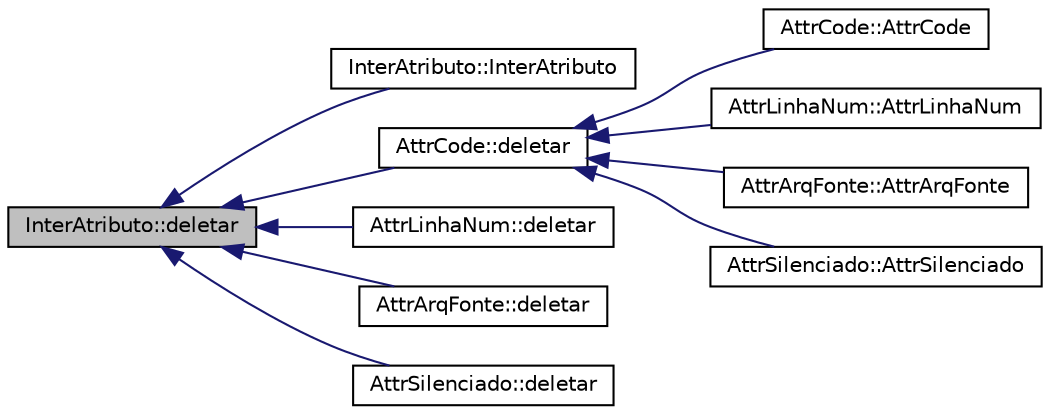digraph "InterAtributo::deletar"
{
  edge [fontname="Helvetica",fontsize="10",labelfontname="Helvetica",labelfontsize="10"];
  node [fontname="Helvetica",fontsize="10",shape=record];
  rankdir="LR";
  Node24 [label="InterAtributo::deletar",height=0.2,width=0.4,color="black", fillcolor="grey75", style="filled", fontcolor="black"];
  Node24 -> Node25 [dir="back",color="midnightblue",fontsize="10",style="solid",fontname="Helvetica"];
  Node25 [label="InterAtributo::InterAtributo",height=0.2,width=0.4,color="black", fillcolor="white", style="filled",URL="$class_inter_atributo.html#a21110f7f3d911a37f8edf70a14686dfb"];
  Node24 -> Node26 [dir="back",color="midnightblue",fontsize="10",style="solid",fontname="Helvetica"];
  Node26 [label="AttrCode::deletar",height=0.2,width=0.4,color="black", fillcolor="white", style="filled",URL="$class_attr_code.html#a1768bfe574fe427204ce1420fe1a03c2",tooltip="Destrutor do atributo <> e suas dependências. "];
  Node26 -> Node27 [dir="back",color="midnightblue",fontsize="10",style="solid",fontname="Helvetica"];
  Node27 [label="AttrCode::AttrCode",height=0.2,width=0.4,color="black", fillcolor="white", style="filled",URL="$class_attr_code.html#ad658eab041715a91e607daaa615589bf"];
  Node26 -> Node28 [dir="back",color="midnightblue",fontsize="10",style="solid",fontname="Helvetica"];
  Node28 [label="AttrLinhaNum::AttrLinhaNum",height=0.2,width=0.4,color="black", fillcolor="white", style="filled",URL="$class_attr_linha_num.html#a017d3976a937f3a061a6845516ee37ef"];
  Node26 -> Node29 [dir="back",color="midnightblue",fontsize="10",style="solid",fontname="Helvetica"];
  Node29 [label="AttrArqFonte::AttrArqFonte",height=0.2,width=0.4,color="black", fillcolor="white", style="filled",URL="$class_attr_arq_fonte.html#a1216638bfad2d0bfbcdb8cdee520fd0b"];
  Node26 -> Node30 [dir="back",color="midnightblue",fontsize="10",style="solid",fontname="Helvetica"];
  Node30 [label="AttrSilenciado::AttrSilenciado",height=0.2,width=0.4,color="black", fillcolor="white", style="filled",URL="$class_attr_silenciado.html#a9e180e7a6e4effb0e792e599a989cb35"];
  Node24 -> Node31 [dir="back",color="midnightblue",fontsize="10",style="solid",fontname="Helvetica"];
  Node31 [label="AttrLinhaNum::deletar",height=0.2,width=0.4,color="black", fillcolor="white", style="filled",URL="$class_attr_linha_num.html#a850f07205c51d7d77bfeb77ad1966045",tooltip="Destrutor do atributo <<LineNumberTable>> e suas dependências. "];
  Node24 -> Node32 [dir="back",color="midnightblue",fontsize="10",style="solid",fontname="Helvetica"];
  Node32 [label="AttrArqFonte::deletar",height=0.2,width=0.4,color="black", fillcolor="white", style="filled",URL="$class_attr_arq_fonte.html#ae849df39b0e6f81ef92429eee7014923",tooltip="Destrutor do atributo <<SourceFile>> e suas dependências. "];
  Node24 -> Node33 [dir="back",color="midnightblue",fontsize="10",style="solid",fontname="Helvetica"];
  Node33 [label="AttrSilenciado::deletar",height=0.2,width=0.4,color="black", fillcolor="white", style="filled",URL="$class_attr_silenciado.html#a80a3cd2c43073ca3834308b917f34715",tooltip="Destrutor do atributo não tratável e suas dependências. "];
}
